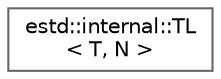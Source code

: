 digraph "Graphical Class Hierarchy"
{
 // LATEX_PDF_SIZE
  bgcolor="transparent";
  edge [fontname=Helvetica,fontsize=10,labelfontname=Helvetica,labelfontsize=10];
  node [fontname=Helvetica,fontsize=10,shape=box,height=0.2,width=0.4];
  rankdir="LR";
  Node0 [id="Node000000",label="estd::internal::TL\l\< T, N \>",height=0.2,width=0.4,color="grey40", fillcolor="white", style="filled",URL="$d8/dcf/structestd_1_1internal_1_1TL.html",tooltip=" "];
}
